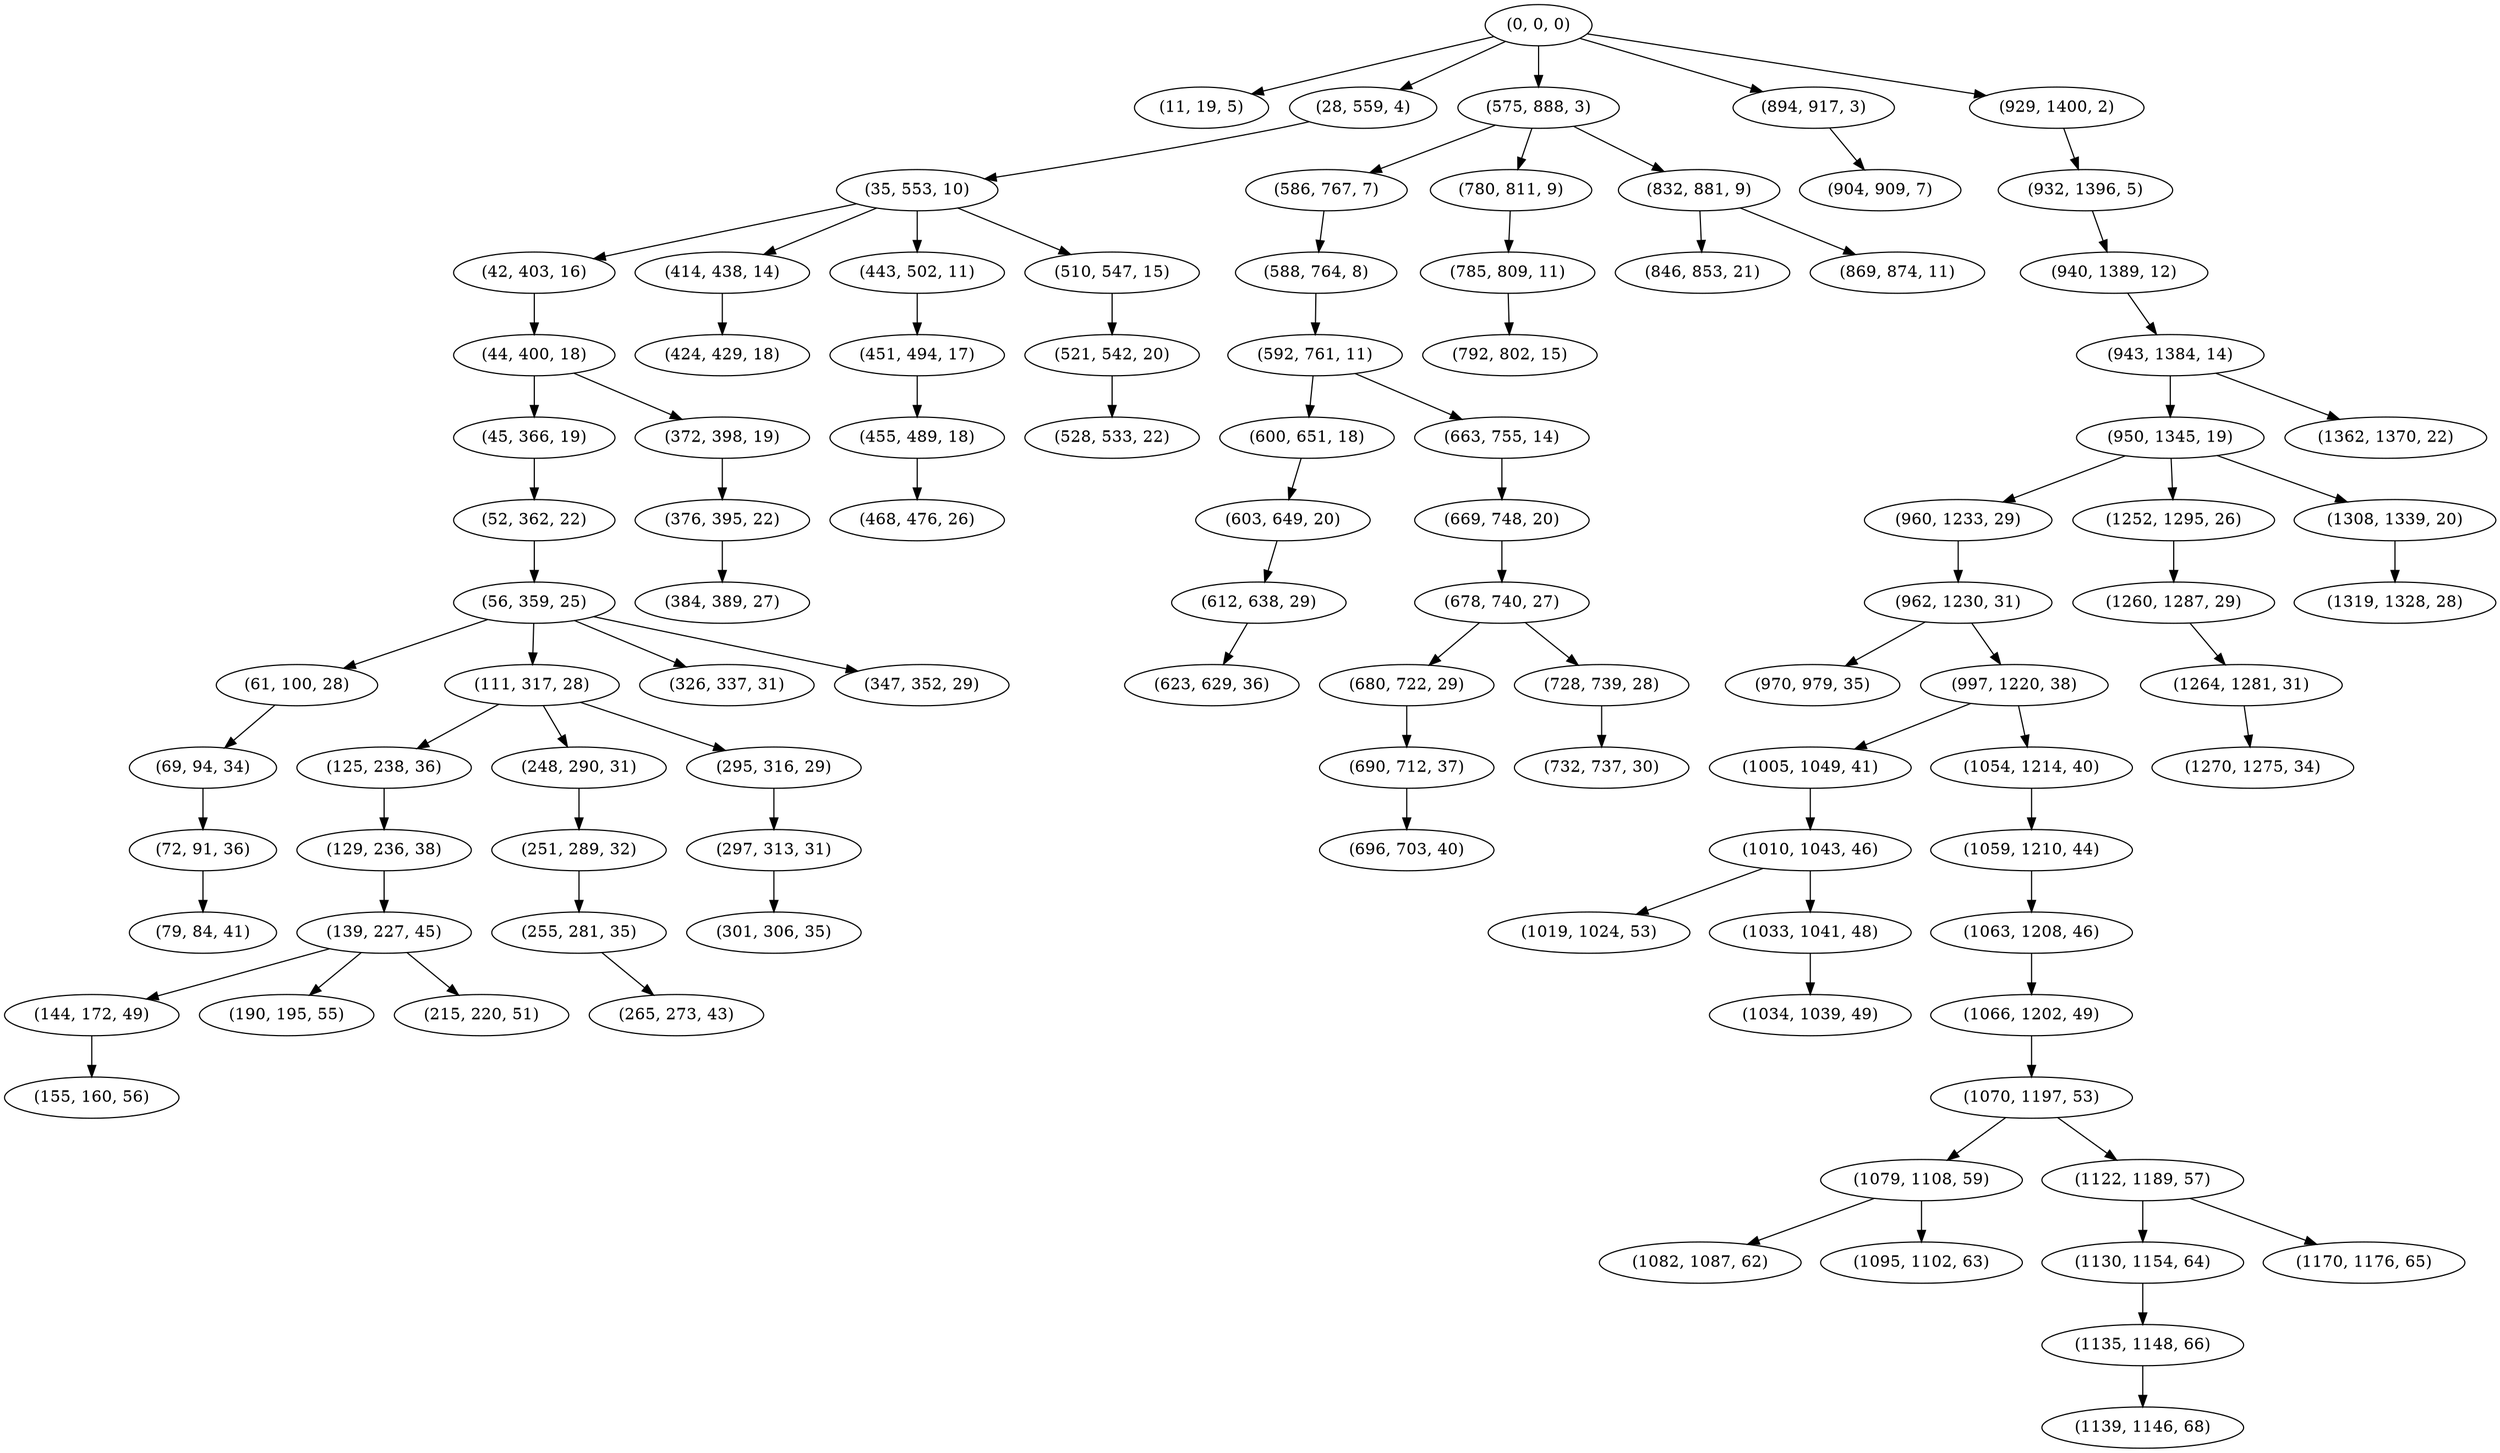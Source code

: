 digraph tree {
    "(0, 0, 0)";
    "(11, 19, 5)";
    "(28, 559, 4)";
    "(35, 553, 10)";
    "(42, 403, 16)";
    "(44, 400, 18)";
    "(45, 366, 19)";
    "(52, 362, 22)";
    "(56, 359, 25)";
    "(61, 100, 28)";
    "(69, 94, 34)";
    "(72, 91, 36)";
    "(79, 84, 41)";
    "(111, 317, 28)";
    "(125, 238, 36)";
    "(129, 236, 38)";
    "(139, 227, 45)";
    "(144, 172, 49)";
    "(155, 160, 56)";
    "(190, 195, 55)";
    "(215, 220, 51)";
    "(248, 290, 31)";
    "(251, 289, 32)";
    "(255, 281, 35)";
    "(265, 273, 43)";
    "(295, 316, 29)";
    "(297, 313, 31)";
    "(301, 306, 35)";
    "(326, 337, 31)";
    "(347, 352, 29)";
    "(372, 398, 19)";
    "(376, 395, 22)";
    "(384, 389, 27)";
    "(414, 438, 14)";
    "(424, 429, 18)";
    "(443, 502, 11)";
    "(451, 494, 17)";
    "(455, 489, 18)";
    "(468, 476, 26)";
    "(510, 547, 15)";
    "(521, 542, 20)";
    "(528, 533, 22)";
    "(575, 888, 3)";
    "(586, 767, 7)";
    "(588, 764, 8)";
    "(592, 761, 11)";
    "(600, 651, 18)";
    "(603, 649, 20)";
    "(612, 638, 29)";
    "(623, 629, 36)";
    "(663, 755, 14)";
    "(669, 748, 20)";
    "(678, 740, 27)";
    "(680, 722, 29)";
    "(690, 712, 37)";
    "(696, 703, 40)";
    "(728, 739, 28)";
    "(732, 737, 30)";
    "(780, 811, 9)";
    "(785, 809, 11)";
    "(792, 802, 15)";
    "(832, 881, 9)";
    "(846, 853, 21)";
    "(869, 874, 11)";
    "(894, 917, 3)";
    "(904, 909, 7)";
    "(929, 1400, 2)";
    "(932, 1396, 5)";
    "(940, 1389, 12)";
    "(943, 1384, 14)";
    "(950, 1345, 19)";
    "(960, 1233, 29)";
    "(962, 1230, 31)";
    "(970, 979, 35)";
    "(997, 1220, 38)";
    "(1005, 1049, 41)";
    "(1010, 1043, 46)";
    "(1019, 1024, 53)";
    "(1033, 1041, 48)";
    "(1034, 1039, 49)";
    "(1054, 1214, 40)";
    "(1059, 1210, 44)";
    "(1063, 1208, 46)";
    "(1066, 1202, 49)";
    "(1070, 1197, 53)";
    "(1079, 1108, 59)";
    "(1082, 1087, 62)";
    "(1095, 1102, 63)";
    "(1122, 1189, 57)";
    "(1130, 1154, 64)";
    "(1135, 1148, 66)";
    "(1139, 1146, 68)";
    "(1170, 1176, 65)";
    "(1252, 1295, 26)";
    "(1260, 1287, 29)";
    "(1264, 1281, 31)";
    "(1270, 1275, 34)";
    "(1308, 1339, 20)";
    "(1319, 1328, 28)";
    "(1362, 1370, 22)";
    "(0, 0, 0)" -> "(11, 19, 5)";
    "(0, 0, 0)" -> "(28, 559, 4)";
    "(0, 0, 0)" -> "(575, 888, 3)";
    "(0, 0, 0)" -> "(894, 917, 3)";
    "(0, 0, 0)" -> "(929, 1400, 2)";
    "(28, 559, 4)" -> "(35, 553, 10)";
    "(35, 553, 10)" -> "(42, 403, 16)";
    "(35, 553, 10)" -> "(414, 438, 14)";
    "(35, 553, 10)" -> "(443, 502, 11)";
    "(35, 553, 10)" -> "(510, 547, 15)";
    "(42, 403, 16)" -> "(44, 400, 18)";
    "(44, 400, 18)" -> "(45, 366, 19)";
    "(44, 400, 18)" -> "(372, 398, 19)";
    "(45, 366, 19)" -> "(52, 362, 22)";
    "(52, 362, 22)" -> "(56, 359, 25)";
    "(56, 359, 25)" -> "(61, 100, 28)";
    "(56, 359, 25)" -> "(111, 317, 28)";
    "(56, 359, 25)" -> "(326, 337, 31)";
    "(56, 359, 25)" -> "(347, 352, 29)";
    "(61, 100, 28)" -> "(69, 94, 34)";
    "(69, 94, 34)" -> "(72, 91, 36)";
    "(72, 91, 36)" -> "(79, 84, 41)";
    "(111, 317, 28)" -> "(125, 238, 36)";
    "(111, 317, 28)" -> "(248, 290, 31)";
    "(111, 317, 28)" -> "(295, 316, 29)";
    "(125, 238, 36)" -> "(129, 236, 38)";
    "(129, 236, 38)" -> "(139, 227, 45)";
    "(139, 227, 45)" -> "(144, 172, 49)";
    "(139, 227, 45)" -> "(190, 195, 55)";
    "(139, 227, 45)" -> "(215, 220, 51)";
    "(144, 172, 49)" -> "(155, 160, 56)";
    "(248, 290, 31)" -> "(251, 289, 32)";
    "(251, 289, 32)" -> "(255, 281, 35)";
    "(255, 281, 35)" -> "(265, 273, 43)";
    "(295, 316, 29)" -> "(297, 313, 31)";
    "(297, 313, 31)" -> "(301, 306, 35)";
    "(372, 398, 19)" -> "(376, 395, 22)";
    "(376, 395, 22)" -> "(384, 389, 27)";
    "(414, 438, 14)" -> "(424, 429, 18)";
    "(443, 502, 11)" -> "(451, 494, 17)";
    "(451, 494, 17)" -> "(455, 489, 18)";
    "(455, 489, 18)" -> "(468, 476, 26)";
    "(510, 547, 15)" -> "(521, 542, 20)";
    "(521, 542, 20)" -> "(528, 533, 22)";
    "(575, 888, 3)" -> "(586, 767, 7)";
    "(575, 888, 3)" -> "(780, 811, 9)";
    "(575, 888, 3)" -> "(832, 881, 9)";
    "(586, 767, 7)" -> "(588, 764, 8)";
    "(588, 764, 8)" -> "(592, 761, 11)";
    "(592, 761, 11)" -> "(600, 651, 18)";
    "(592, 761, 11)" -> "(663, 755, 14)";
    "(600, 651, 18)" -> "(603, 649, 20)";
    "(603, 649, 20)" -> "(612, 638, 29)";
    "(612, 638, 29)" -> "(623, 629, 36)";
    "(663, 755, 14)" -> "(669, 748, 20)";
    "(669, 748, 20)" -> "(678, 740, 27)";
    "(678, 740, 27)" -> "(680, 722, 29)";
    "(678, 740, 27)" -> "(728, 739, 28)";
    "(680, 722, 29)" -> "(690, 712, 37)";
    "(690, 712, 37)" -> "(696, 703, 40)";
    "(728, 739, 28)" -> "(732, 737, 30)";
    "(780, 811, 9)" -> "(785, 809, 11)";
    "(785, 809, 11)" -> "(792, 802, 15)";
    "(832, 881, 9)" -> "(846, 853, 21)";
    "(832, 881, 9)" -> "(869, 874, 11)";
    "(894, 917, 3)" -> "(904, 909, 7)";
    "(929, 1400, 2)" -> "(932, 1396, 5)";
    "(932, 1396, 5)" -> "(940, 1389, 12)";
    "(940, 1389, 12)" -> "(943, 1384, 14)";
    "(943, 1384, 14)" -> "(950, 1345, 19)";
    "(943, 1384, 14)" -> "(1362, 1370, 22)";
    "(950, 1345, 19)" -> "(960, 1233, 29)";
    "(950, 1345, 19)" -> "(1252, 1295, 26)";
    "(950, 1345, 19)" -> "(1308, 1339, 20)";
    "(960, 1233, 29)" -> "(962, 1230, 31)";
    "(962, 1230, 31)" -> "(970, 979, 35)";
    "(962, 1230, 31)" -> "(997, 1220, 38)";
    "(997, 1220, 38)" -> "(1005, 1049, 41)";
    "(997, 1220, 38)" -> "(1054, 1214, 40)";
    "(1005, 1049, 41)" -> "(1010, 1043, 46)";
    "(1010, 1043, 46)" -> "(1019, 1024, 53)";
    "(1010, 1043, 46)" -> "(1033, 1041, 48)";
    "(1033, 1041, 48)" -> "(1034, 1039, 49)";
    "(1054, 1214, 40)" -> "(1059, 1210, 44)";
    "(1059, 1210, 44)" -> "(1063, 1208, 46)";
    "(1063, 1208, 46)" -> "(1066, 1202, 49)";
    "(1066, 1202, 49)" -> "(1070, 1197, 53)";
    "(1070, 1197, 53)" -> "(1079, 1108, 59)";
    "(1070, 1197, 53)" -> "(1122, 1189, 57)";
    "(1079, 1108, 59)" -> "(1082, 1087, 62)";
    "(1079, 1108, 59)" -> "(1095, 1102, 63)";
    "(1122, 1189, 57)" -> "(1130, 1154, 64)";
    "(1122, 1189, 57)" -> "(1170, 1176, 65)";
    "(1130, 1154, 64)" -> "(1135, 1148, 66)";
    "(1135, 1148, 66)" -> "(1139, 1146, 68)";
    "(1252, 1295, 26)" -> "(1260, 1287, 29)";
    "(1260, 1287, 29)" -> "(1264, 1281, 31)";
    "(1264, 1281, 31)" -> "(1270, 1275, 34)";
    "(1308, 1339, 20)" -> "(1319, 1328, 28)";
}
